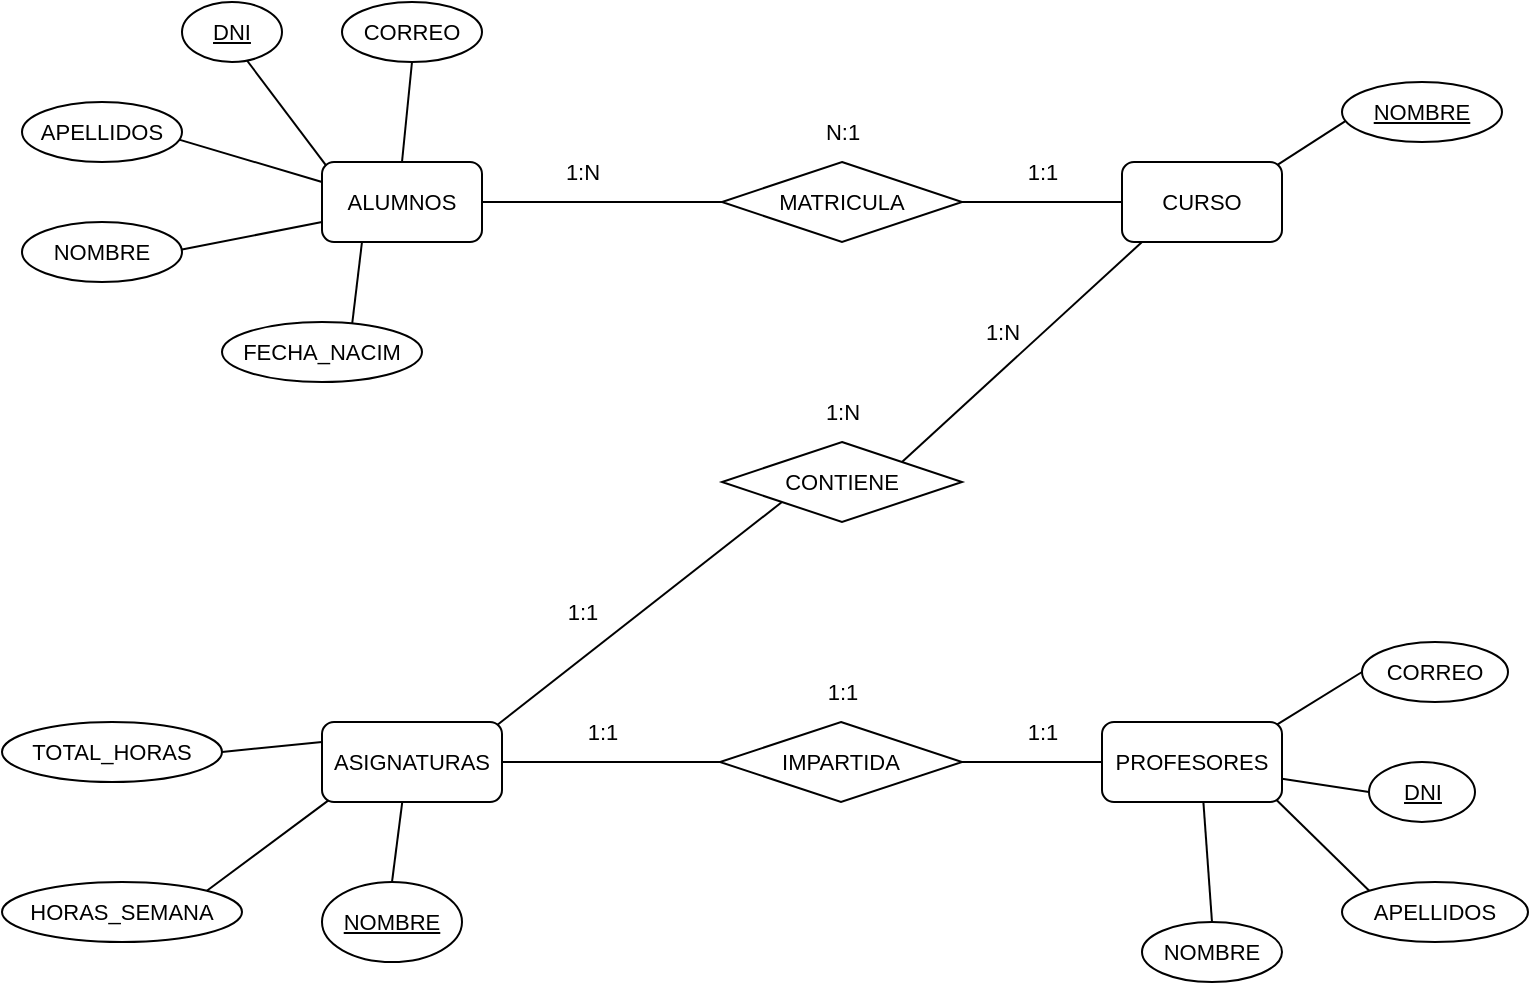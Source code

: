 <mxfile version="22.1.4" type="github" pages="5">
  <diagram id="X3DVEW5BYX4qvy4fk-GM" name="diagram-1">
    <mxGraphModel dx="796" dy="369" grid="1" gridSize="10" guides="1" tooltips="1" connect="1" arrows="1" fold="1" page="1" pageScale="1" pageWidth="827" pageHeight="1169" math="0" shadow="0">
      <root>
        <mxCell id="0" />
        <mxCell id="1" parent="0" />
        <mxCell id="o6-BJeKhK2OIw5TzAYKB-1" value="PROFESORES" style="rounded=1;whiteSpace=wrap;html=1;fontFamily=Helvetica;fontSize=11;fontColor=default;" vertex="1" parent="1">
          <mxGeometry x="550" y="520" width="90" height="40" as="geometry" />
        </mxCell>
        <mxCell id="o6-BJeKhK2OIw5TzAYKB-33" style="edgeStyle=none;shape=connector;rounded=0;orthogonalLoop=1;jettySize=auto;html=1;exitX=0.975;exitY=0.034;exitDx=0;exitDy=0;entryX=0;entryY=1;entryDx=0;entryDy=0;labelBackgroundColor=default;strokeColor=default;align=center;verticalAlign=middle;fontFamily=Helvetica;fontSize=11;fontColor=default;endArrow=none;endFill=0;exitPerimeter=0;" edge="1" parent="1" source="o6-BJeKhK2OIw5TzAYKB-2" target="o6-BJeKhK2OIw5TzAYKB-23">
          <mxGeometry relative="1" as="geometry" />
        </mxCell>
        <mxCell id="o6-BJeKhK2OIw5TzAYKB-34" style="edgeStyle=none;shape=connector;rounded=0;orthogonalLoop=1;jettySize=auto;html=1;exitX=0;exitY=0.25;exitDx=0;exitDy=0;entryX=1;entryY=0.5;entryDx=0;entryDy=0;labelBackgroundColor=default;strokeColor=default;align=center;verticalAlign=middle;fontFamily=Helvetica;fontSize=11;fontColor=default;endArrow=none;endFill=0;" edge="1" parent="1" source="o6-BJeKhK2OIw5TzAYKB-2" target="o6-BJeKhK2OIw5TzAYKB-11">
          <mxGeometry relative="1" as="geometry" />
        </mxCell>
        <mxCell id="o6-BJeKhK2OIw5TzAYKB-41" style="edgeStyle=none;shape=connector;rounded=0;orthogonalLoop=1;jettySize=auto;html=1;exitX=1;exitY=0.5;exitDx=0;exitDy=0;entryX=0;entryY=0.5;entryDx=0;entryDy=0;labelBackgroundColor=default;strokeColor=default;align=center;verticalAlign=middle;fontFamily=Helvetica;fontSize=11;fontColor=default;endArrow=none;endFill=0;" edge="1" parent="1" source="o6-BJeKhK2OIw5TzAYKB-2" target="o6-BJeKhK2OIw5TzAYKB-22">
          <mxGeometry relative="1" as="geometry" />
        </mxCell>
        <mxCell id="o6-BJeKhK2OIw5TzAYKB-2" value="ASIGNATURAS" style="rounded=1;whiteSpace=wrap;html=1;fontFamily=Helvetica;fontSize=11;fontColor=default;" vertex="1" parent="1">
          <mxGeometry x="160" y="520" width="90" height="40" as="geometry" />
        </mxCell>
        <mxCell id="o6-BJeKhK2OIw5TzAYKB-3" value="CURSO" style="rounded=1;whiteSpace=wrap;html=1;fontFamily=Helvetica;fontSize=11;fontColor=default;" vertex="1" parent="1">
          <mxGeometry x="560" y="240" width="80" height="40" as="geometry" />
        </mxCell>
        <mxCell id="o6-BJeKhK2OIw5TzAYKB-27" style="edgeStyle=none;shape=connector;rounded=0;orthogonalLoop=1;jettySize=auto;html=1;exitX=0.5;exitY=0;exitDx=0;exitDy=0;entryX=0.5;entryY=1;entryDx=0;entryDy=0;labelBackgroundColor=default;strokeColor=default;align=center;verticalAlign=middle;fontFamily=Helvetica;fontSize=11;fontColor=default;endArrow=none;endFill=0;" edge="1" parent="1" source="o6-BJeKhK2OIw5TzAYKB-4" target="o6-BJeKhK2OIw5TzAYKB-15">
          <mxGeometry relative="1" as="geometry" />
        </mxCell>
        <mxCell id="o6-BJeKhK2OIw5TzAYKB-4" value="ALUMNOS" style="rounded=1;whiteSpace=wrap;html=1;fontFamily=Helvetica;fontSize=11;fontColor=default;" vertex="1" parent="1">
          <mxGeometry x="160" y="240" width="80" height="40" as="geometry" />
        </mxCell>
        <mxCell id="o6-BJeKhK2OIw5TzAYKB-6" value="CORREO" style="ellipse;whiteSpace=wrap;html=1;fontFamily=Helvetica;fontSize=11;fontColor=default;" vertex="1" parent="1">
          <mxGeometry x="680" y="480" width="73" height="30" as="geometry" />
        </mxCell>
        <mxCell id="o6-BJeKhK2OIw5TzAYKB-7" value="NOMBRE" style="ellipse;whiteSpace=wrap;html=1;fontFamily=Helvetica;fontSize=11;fontColor=default;" vertex="1" parent="1">
          <mxGeometry x="570" y="620" width="70" height="30" as="geometry" />
        </mxCell>
        <mxCell id="o6-BJeKhK2OIw5TzAYKB-8" value="&lt;u&gt;DNI&lt;/u&gt;" style="ellipse;whiteSpace=wrap;html=1;fontFamily=Helvetica;fontSize=11;fontColor=default;" vertex="1" parent="1">
          <mxGeometry x="683.5" y="540" width="53" height="30" as="geometry" />
        </mxCell>
        <mxCell id="o6-BJeKhK2OIw5TzAYKB-9" value="APELLIDOS" style="ellipse;whiteSpace=wrap;html=1;fontFamily=Helvetica;fontSize=11;fontColor=default;" vertex="1" parent="1">
          <mxGeometry x="670" y="600" width="93" height="30" as="geometry" />
        </mxCell>
        <mxCell id="o6-BJeKhK2OIw5TzAYKB-10" value="&lt;u&gt;NOMBRE&lt;/u&gt;" style="ellipse;whiteSpace=wrap;html=1;fontFamily=Helvetica;fontSize=11;fontColor=default;" vertex="1" parent="1">
          <mxGeometry x="160" y="600" width="70" height="40" as="geometry" />
        </mxCell>
        <mxCell id="o6-BJeKhK2OIw5TzAYKB-11" value="TOTAL_HORAS" style="ellipse;whiteSpace=wrap;html=1;fontFamily=Helvetica;fontSize=11;fontColor=default;" vertex="1" parent="1">
          <mxGeometry y="520" width="110" height="30" as="geometry" />
        </mxCell>
        <mxCell id="o6-BJeKhK2OIw5TzAYKB-38" style="edgeStyle=none;shape=connector;rounded=0;orthogonalLoop=1;jettySize=auto;html=1;exitX=1;exitY=0;exitDx=0;exitDy=0;labelBackgroundColor=default;strokeColor=default;align=center;verticalAlign=middle;fontFamily=Helvetica;fontSize=11;fontColor=default;endArrow=none;endFill=0;entryX=0.036;entryY=0.98;entryDx=0;entryDy=0;entryPerimeter=0;" edge="1" parent="1" source="o6-BJeKhK2OIw5TzAYKB-12" target="o6-BJeKhK2OIw5TzAYKB-2">
          <mxGeometry relative="1" as="geometry">
            <mxPoint x="150" y="580" as="targetPoint" />
          </mxGeometry>
        </mxCell>
        <mxCell id="o6-BJeKhK2OIw5TzAYKB-12" value="HORAS_SEMANA" style="ellipse;whiteSpace=wrap;html=1;fontFamily=Helvetica;fontSize=11;fontColor=default;" vertex="1" parent="1">
          <mxGeometry y="600" width="120" height="30" as="geometry" />
        </mxCell>
        <mxCell id="o6-BJeKhK2OIw5TzAYKB-13" value="&lt;u&gt;NOMBRE&lt;/u&gt;" style="ellipse;whiteSpace=wrap;html=1;fontFamily=Helvetica;fontSize=11;fontColor=default;" vertex="1" parent="1">
          <mxGeometry x="670" y="200" width="80" height="30" as="geometry" />
        </mxCell>
        <mxCell id="o6-BJeKhK2OIw5TzAYKB-14" value="FECHA_NACIM" style="ellipse;whiteSpace=wrap;html=1;fontFamily=Helvetica;fontSize=11;fontColor=default;" vertex="1" parent="1">
          <mxGeometry x="110" y="320" width="100" height="30" as="geometry" />
        </mxCell>
        <mxCell id="o6-BJeKhK2OIw5TzAYKB-15" value="CORREO" style="ellipse;whiteSpace=wrap;html=1;fontFamily=Helvetica;fontSize=11;fontColor=default;" vertex="1" parent="1">
          <mxGeometry x="170" y="160" width="70" height="30" as="geometry" />
        </mxCell>
        <mxCell id="o6-BJeKhK2OIw5TzAYKB-16" value="&lt;u&gt;DNI&lt;/u&gt;" style="ellipse;whiteSpace=wrap;html=1;fontFamily=Helvetica;fontSize=11;fontColor=default;" vertex="1" parent="1">
          <mxGeometry x="90" y="160" width="50" height="30" as="geometry" />
        </mxCell>
        <mxCell id="o6-BJeKhK2OIw5TzAYKB-17" value="APELLIDOS" style="ellipse;whiteSpace=wrap;html=1;fontFamily=Helvetica;fontSize=11;fontColor=default;" vertex="1" parent="1">
          <mxGeometry x="10" y="210" width="80" height="30" as="geometry" />
        </mxCell>
        <mxCell id="o6-BJeKhK2OIw5TzAYKB-18" value="NOMBRE" style="ellipse;whiteSpace=wrap;html=1;fontFamily=Helvetica;fontSize=11;fontColor=default;" vertex="1" parent="1">
          <mxGeometry x="10" y="270" width="80" height="30" as="geometry" />
        </mxCell>
        <mxCell id="o6-BJeKhK2OIw5TzAYKB-25" style="edgeStyle=none;shape=connector;rounded=0;orthogonalLoop=1;jettySize=auto;html=1;exitX=1;exitY=0.5;exitDx=0;exitDy=0;entryX=0;entryY=0.5;entryDx=0;entryDy=0;labelBackgroundColor=default;strokeColor=default;align=center;verticalAlign=middle;fontFamily=Helvetica;fontSize=11;fontColor=default;endArrow=none;endFill=0;" edge="1" parent="1" source="o6-BJeKhK2OIw5TzAYKB-19" target="o6-BJeKhK2OIw5TzAYKB-3">
          <mxGeometry relative="1" as="geometry" />
        </mxCell>
        <mxCell id="o6-BJeKhK2OIw5TzAYKB-26" style="edgeStyle=none;shape=connector;rounded=0;orthogonalLoop=1;jettySize=auto;html=1;exitX=0;exitY=0.5;exitDx=0;exitDy=0;labelBackgroundColor=default;strokeColor=default;align=center;verticalAlign=middle;fontFamily=Helvetica;fontSize=11;fontColor=default;endArrow=none;endFill=0;" edge="1" parent="1" source="o6-BJeKhK2OIw5TzAYKB-19" target="o6-BJeKhK2OIw5TzAYKB-4">
          <mxGeometry relative="1" as="geometry" />
        </mxCell>
        <mxCell id="o6-BJeKhK2OIw5TzAYKB-19" value="MATRICULA" style="rhombus;whiteSpace=wrap;html=1;fontFamily=Helvetica;fontSize=11;fontColor=default;" vertex="1" parent="1">
          <mxGeometry x="360" y="240" width="120" height="40" as="geometry" />
        </mxCell>
        <mxCell id="o6-BJeKhK2OIw5TzAYKB-42" style="edgeStyle=none;shape=connector;rounded=0;orthogonalLoop=1;jettySize=auto;html=1;exitX=1;exitY=0.5;exitDx=0;exitDy=0;entryX=0;entryY=0.5;entryDx=0;entryDy=0;labelBackgroundColor=default;strokeColor=default;align=center;verticalAlign=middle;fontFamily=Helvetica;fontSize=11;fontColor=default;endArrow=none;endFill=0;" edge="1" parent="1" source="o6-BJeKhK2OIw5TzAYKB-22" target="o6-BJeKhK2OIw5TzAYKB-1">
          <mxGeometry relative="1" as="geometry" />
        </mxCell>
        <mxCell id="o6-BJeKhK2OIw5TzAYKB-22" value="IMPARTIDA" style="rhombus;whiteSpace=wrap;html=1;fontFamily=Helvetica;fontSize=11;fontColor=default;" vertex="1" parent="1">
          <mxGeometry x="359" y="520" width="121" height="40" as="geometry" />
        </mxCell>
        <mxCell id="o6-BJeKhK2OIw5TzAYKB-23" value="CONTIENE" style="rhombus;whiteSpace=wrap;html=1;fontFamily=Helvetica;fontSize=11;fontColor=default;" vertex="1" parent="1">
          <mxGeometry x="360" y="380" width="120" height="40" as="geometry" />
        </mxCell>
        <mxCell id="o6-BJeKhK2OIw5TzAYKB-24" style="shape=connector;rounded=0;orthogonalLoop=1;jettySize=auto;html=1;entryX=0.021;entryY=0.652;entryDx=0;entryDy=0;entryPerimeter=0;labelBackgroundColor=default;strokeColor=default;align=center;verticalAlign=middle;fontFamily=Helvetica;fontSize=11;fontColor=default;endArrow=none;endFill=0;exitX=0.974;exitY=0.033;exitDx=0;exitDy=0;exitPerimeter=0;" edge="1" parent="1" source="o6-BJeKhK2OIw5TzAYKB-3" target="o6-BJeKhK2OIw5TzAYKB-13">
          <mxGeometry relative="1" as="geometry">
            <mxPoint x="640" y="240" as="sourcePoint" />
          </mxGeometry>
        </mxCell>
        <mxCell id="o6-BJeKhK2OIw5TzAYKB-28" style="edgeStyle=none;shape=connector;rounded=0;orthogonalLoop=1;jettySize=auto;html=1;exitX=0.024;exitY=0.039;exitDx=0;exitDy=0;entryX=0.65;entryY=0.975;entryDx=0;entryDy=0;entryPerimeter=0;labelBackgroundColor=default;strokeColor=default;align=center;verticalAlign=middle;fontFamily=Helvetica;fontSize=11;fontColor=default;endArrow=none;endFill=0;exitPerimeter=0;" edge="1" parent="1" source="o6-BJeKhK2OIw5TzAYKB-4" target="o6-BJeKhK2OIw5TzAYKB-16">
          <mxGeometry relative="1" as="geometry" />
        </mxCell>
        <mxCell id="o6-BJeKhK2OIw5TzAYKB-29" style="edgeStyle=none;shape=connector;rounded=0;orthogonalLoop=1;jettySize=auto;html=1;exitX=0;exitY=0.25;exitDx=0;exitDy=0;entryX=0.982;entryY=0.627;entryDx=0;entryDy=0;entryPerimeter=0;labelBackgroundColor=default;strokeColor=default;align=center;verticalAlign=middle;fontFamily=Helvetica;fontSize=11;fontColor=default;endArrow=none;endFill=0;" edge="1" parent="1" source="o6-BJeKhK2OIw5TzAYKB-4" target="o6-BJeKhK2OIw5TzAYKB-17">
          <mxGeometry relative="1" as="geometry" />
        </mxCell>
        <mxCell id="o6-BJeKhK2OIw5TzAYKB-30" style="edgeStyle=none;shape=connector;rounded=0;orthogonalLoop=1;jettySize=auto;html=1;exitX=0;exitY=0.75;exitDx=0;exitDy=0;entryX=1;entryY=0.459;entryDx=0;entryDy=0;entryPerimeter=0;labelBackgroundColor=default;strokeColor=default;align=center;verticalAlign=middle;fontFamily=Helvetica;fontSize=11;fontColor=default;endArrow=none;endFill=0;" edge="1" parent="1" source="o6-BJeKhK2OIw5TzAYKB-4" target="o6-BJeKhK2OIw5TzAYKB-18">
          <mxGeometry relative="1" as="geometry" />
        </mxCell>
        <mxCell id="o6-BJeKhK2OIw5TzAYKB-31" style="edgeStyle=none;shape=connector;rounded=0;orthogonalLoop=1;jettySize=auto;html=1;exitX=0.25;exitY=1;exitDx=0;exitDy=0;entryX=0.651;entryY=0.027;entryDx=0;entryDy=0;entryPerimeter=0;labelBackgroundColor=default;strokeColor=default;align=center;verticalAlign=middle;fontFamily=Helvetica;fontSize=11;fontColor=default;endArrow=none;endFill=0;" edge="1" parent="1" source="o6-BJeKhK2OIw5TzAYKB-4" target="o6-BJeKhK2OIw5TzAYKB-14">
          <mxGeometry relative="1" as="geometry" />
        </mxCell>
        <mxCell id="o6-BJeKhK2OIw5TzAYKB-32" style="edgeStyle=none;shape=connector;rounded=0;orthogonalLoop=1;jettySize=auto;html=1;exitX=1;exitY=0;exitDx=0;exitDy=0;labelBackgroundColor=default;strokeColor=default;align=center;verticalAlign=middle;fontFamily=Helvetica;fontSize=11;fontColor=default;endArrow=none;endFill=0;" edge="1" parent="1" source="o6-BJeKhK2OIw5TzAYKB-23">
          <mxGeometry relative="1" as="geometry">
            <mxPoint x="570" y="280" as="targetPoint" />
          </mxGeometry>
        </mxCell>
        <mxCell id="o6-BJeKhK2OIw5TzAYKB-40" style="edgeStyle=none;shape=connector;rounded=0;orthogonalLoop=1;jettySize=auto;html=1;exitX=0.5;exitY=0;exitDx=0;exitDy=0;entryX=0.446;entryY=0.999;entryDx=0;entryDy=0;entryPerimeter=0;labelBackgroundColor=default;strokeColor=default;align=center;verticalAlign=middle;fontFamily=Helvetica;fontSize=11;fontColor=default;endArrow=none;endFill=0;" edge="1" parent="1" source="o6-BJeKhK2OIw5TzAYKB-10" target="o6-BJeKhK2OIw5TzAYKB-2">
          <mxGeometry relative="1" as="geometry" />
        </mxCell>
        <mxCell id="o6-BJeKhK2OIw5TzAYKB-43" style="edgeStyle=none;shape=connector;rounded=0;orthogonalLoop=1;jettySize=auto;html=1;exitX=0.5;exitY=0;exitDx=0;exitDy=0;entryX=0.563;entryY=0.992;entryDx=0;entryDy=0;entryPerimeter=0;labelBackgroundColor=default;strokeColor=default;align=center;verticalAlign=middle;fontFamily=Helvetica;fontSize=11;fontColor=default;endArrow=none;endFill=0;" edge="1" parent="1" source="o6-BJeKhK2OIw5TzAYKB-7" target="o6-BJeKhK2OIw5TzAYKB-1">
          <mxGeometry relative="1" as="geometry" />
        </mxCell>
        <mxCell id="o6-BJeKhK2OIw5TzAYKB-44" style="edgeStyle=none;shape=connector;rounded=0;orthogonalLoop=1;jettySize=auto;html=1;exitX=0;exitY=0;exitDx=0;exitDy=0;entryX=0.971;entryY=0.979;entryDx=0;entryDy=0;entryPerimeter=0;labelBackgroundColor=default;strokeColor=default;align=center;verticalAlign=middle;fontFamily=Helvetica;fontSize=11;fontColor=default;endArrow=none;endFill=0;" edge="1" parent="1" source="o6-BJeKhK2OIw5TzAYKB-9" target="o6-BJeKhK2OIw5TzAYKB-1">
          <mxGeometry relative="1" as="geometry" />
        </mxCell>
        <mxCell id="o6-BJeKhK2OIw5TzAYKB-45" style="edgeStyle=none;shape=connector;rounded=0;orthogonalLoop=1;jettySize=auto;html=1;exitX=0;exitY=0.5;exitDx=0;exitDy=0;entryX=1;entryY=0.709;entryDx=0;entryDy=0;entryPerimeter=0;labelBackgroundColor=default;strokeColor=default;align=center;verticalAlign=middle;fontFamily=Helvetica;fontSize=11;fontColor=default;endArrow=none;endFill=0;" edge="1" parent="1" source="o6-BJeKhK2OIw5TzAYKB-8" target="o6-BJeKhK2OIw5TzAYKB-1">
          <mxGeometry relative="1" as="geometry" />
        </mxCell>
        <mxCell id="o6-BJeKhK2OIw5TzAYKB-46" style="edgeStyle=none;shape=connector;rounded=0;orthogonalLoop=1;jettySize=auto;html=1;exitX=0;exitY=0.5;exitDx=0;exitDy=0;entryX=0.974;entryY=0.029;entryDx=0;entryDy=0;entryPerimeter=0;labelBackgroundColor=default;strokeColor=default;align=center;verticalAlign=middle;fontFamily=Helvetica;fontSize=11;fontColor=default;endArrow=none;endFill=0;" edge="1" parent="1" source="o6-BJeKhK2OIw5TzAYKB-6" target="o6-BJeKhK2OIw5TzAYKB-1">
          <mxGeometry relative="1" as="geometry" />
        </mxCell>
        <mxCell id="o6-BJeKhK2OIw5TzAYKB-47" value="N:1" style="text;html=1;align=center;verticalAlign=middle;resizable=0;points=[];autosize=1;strokeColor=none;fillColor=none;fontSize=11;fontFamily=Helvetica;fontColor=default;" vertex="1" parent="1">
          <mxGeometry x="400" y="210" width="40" height="30" as="geometry" />
        </mxCell>
        <mxCell id="o6-BJeKhK2OIw5TzAYKB-48" value="1:N" style="text;html=1;align=center;verticalAlign=middle;resizable=0;points=[];autosize=1;strokeColor=none;fillColor=none;fontSize=11;fontFamily=Helvetica;fontColor=default;" vertex="1" parent="1">
          <mxGeometry x="270" y="230" width="40" height="30" as="geometry" />
        </mxCell>
        <mxCell id="o6-BJeKhK2OIw5TzAYKB-49" value="1:1" style="text;html=1;align=center;verticalAlign=middle;resizable=0;points=[];autosize=1;strokeColor=none;fillColor=none;fontSize=11;fontFamily=Helvetica;fontColor=default;" vertex="1" parent="1">
          <mxGeometry x="500" y="230" width="40" height="30" as="geometry" />
        </mxCell>
        <mxCell id="o6-BJeKhK2OIw5TzAYKB-50" value="1:N" style="text;html=1;align=center;verticalAlign=middle;resizable=0;points=[];autosize=1;strokeColor=none;fillColor=none;fontSize=11;fontFamily=Helvetica;fontColor=default;" vertex="1" parent="1">
          <mxGeometry x="400" y="350" width="40" height="30" as="geometry" />
        </mxCell>
        <mxCell id="o6-BJeKhK2OIw5TzAYKB-51" value="1:1" style="text;html=1;align=center;verticalAlign=middle;resizable=0;points=[];autosize=1;strokeColor=none;fillColor=none;fontSize=11;fontFamily=Helvetica;fontColor=default;" vertex="1" parent="1">
          <mxGeometry x="270" y="450" width="40" height="30" as="geometry" />
        </mxCell>
        <mxCell id="o6-BJeKhK2OIw5TzAYKB-52" value="1:N" style="text;html=1;align=center;verticalAlign=middle;resizable=0;points=[];autosize=1;strokeColor=none;fillColor=none;fontSize=11;fontFamily=Helvetica;fontColor=default;" vertex="1" parent="1">
          <mxGeometry x="480" y="310" width="40" height="30" as="geometry" />
        </mxCell>
        <mxCell id="o6-BJeKhK2OIw5TzAYKB-53" value="1:1" style="text;html=1;align=center;verticalAlign=middle;resizable=0;points=[];autosize=1;strokeColor=none;fillColor=none;fontSize=11;fontFamily=Helvetica;fontColor=default;" vertex="1" parent="1">
          <mxGeometry x="280" y="510" width="40" height="30" as="geometry" />
        </mxCell>
        <mxCell id="o6-BJeKhK2OIw5TzAYKB-54" value="1:1" style="text;html=1;align=center;verticalAlign=middle;resizable=0;points=[];autosize=1;strokeColor=none;fillColor=none;fontSize=11;fontFamily=Helvetica;fontColor=default;" vertex="1" parent="1">
          <mxGeometry x="399.5" y="490" width="40" height="30" as="geometry" />
        </mxCell>
        <mxCell id="o6-BJeKhK2OIw5TzAYKB-55" value="1:1" style="text;html=1;align=center;verticalAlign=middle;resizable=0;points=[];autosize=1;strokeColor=none;fillColor=none;fontSize=11;fontFamily=Helvetica;fontColor=default;" vertex="1" parent="1">
          <mxGeometry x="500" y="510" width="40" height="30" as="geometry" />
        </mxCell>
      </root>
    </mxGraphModel>
  </diagram>
  <diagram id="5eXyxq9cC3N7np4djnAs" name="diagram-2">
    <mxGraphModel dx="1194" dy="554" grid="1" gridSize="10" guides="1" tooltips="1" connect="1" arrows="1" fold="1" page="1" pageScale="1" pageWidth="827" pageHeight="1169" math="0" shadow="0">
      <root>
        <mxCell id="0" />
        <mxCell id="1" parent="0" />
      </root>
    </mxGraphModel>
  </diagram>
  <diagram id="R2lEEEUBdFMjLlhIrx00" name="diagram-3">
    <mxGraphModel dx="1493" dy="693" grid="1" gridSize="10" guides="1" tooltips="1" connect="1" arrows="1" fold="1" page="1" pageScale="1" pageWidth="850" pageHeight="1100" math="0" shadow="0" extFonts="Permanent Marker^https://fonts.googleapis.com/css?family=Permanent+Marker">
      <root>
        <mxCell id="0" />
        <mxCell id="1" parent="0" />
        <mxCell id="Gm_OY_w4rKRaWm-D6aFN-16" style="edgeStyle=none;shape=connector;rounded=0;orthogonalLoop=1;jettySize=auto;html=1;exitX=1;exitY=0.5;exitDx=0;exitDy=0;entryX=0;entryY=0.5;entryDx=0;entryDy=0;labelBackgroundColor=default;strokeColor=default;align=center;verticalAlign=middle;fontFamily=Helvetica;fontSize=11;fontColor=default;startArrow=none;startFill=0;endArrow=none;endFill=0;" parent="1" source="Gm_OY_w4rKRaWm-D6aFN-1" target="Gm_OY_w4rKRaWm-D6aFN-2" edge="1">
          <mxGeometry relative="1" as="geometry" />
        </mxCell>
        <mxCell id="Gm_OY_w4rKRaWm-D6aFN-19" style="edgeStyle=none;shape=connector;rounded=0;orthogonalLoop=1;jettySize=auto;html=1;exitX=0.75;exitY=0;exitDx=0;exitDy=0;entryX=0;entryY=1;entryDx=0;entryDy=0;labelBackgroundColor=default;strokeColor=default;align=center;verticalAlign=middle;fontFamily=Helvetica;fontSize=11;fontColor=default;startArrow=none;startFill=0;endArrow=none;endFill=0;" parent="1" source="Gm_OY_w4rKRaWm-D6aFN-1" target="Gm_OY_w4rKRaWm-D6aFN-10" edge="1">
          <mxGeometry relative="1" as="geometry" />
        </mxCell>
        <mxCell id="Gm_OY_w4rKRaWm-D6aFN-21" style="edgeStyle=none;shape=connector;rounded=0;orthogonalLoop=1;jettySize=auto;html=1;exitX=0.25;exitY=1;exitDx=0;exitDy=0;entryX=0.5;entryY=0;entryDx=0;entryDy=0;labelBackgroundColor=default;strokeColor=default;align=center;verticalAlign=middle;fontFamily=Helvetica;fontSize=11;fontColor=default;startArrow=none;startFill=0;endArrow=none;endFill=0;" parent="1" source="Gm_OY_w4rKRaWm-D6aFN-1" target="Gm_OY_w4rKRaWm-D6aFN-8" edge="1">
          <mxGeometry relative="1" as="geometry" />
        </mxCell>
        <mxCell id="Gm_OY_w4rKRaWm-D6aFN-42" style="edgeStyle=none;shape=connector;rounded=0;orthogonalLoop=1;jettySize=auto;html=1;exitX=0.75;exitY=1;exitDx=0;exitDy=0;labelBackgroundColor=default;strokeColor=default;align=center;verticalAlign=middle;fontFamily=Helvetica;fontSize=11;fontColor=default;startArrow=none;startFill=0;endArrow=none;endFill=0;entryX=0.002;entryY=0.541;entryDx=0;entryDy=0;entryPerimeter=0;" parent="1" source="Gm_OY_w4rKRaWm-D6aFN-1" target="Gm_OY_w4rKRaWm-D6aFN-25" edge="1">
          <mxGeometry relative="1" as="geometry">
            <mxPoint x="240" y="230" as="targetPoint" />
          </mxGeometry>
        </mxCell>
        <mxCell id="Gm_OY_w4rKRaWm-D6aFN-1" value="EMPLEADOS" style="rounded=1;whiteSpace=wrap;html=1;" parent="1" vertex="1">
          <mxGeometry x="165" y="140" width="90" height="20" as="geometry" />
        </mxCell>
        <mxCell id="Gm_OY_w4rKRaWm-D6aFN-15" style="edgeStyle=none;shape=connector;rounded=0;orthogonalLoop=1;jettySize=auto;html=1;exitX=1;exitY=0.5;exitDx=0;exitDy=0;entryX=0;entryY=0.5;entryDx=0;entryDy=0;labelBackgroundColor=default;strokeColor=default;align=center;verticalAlign=middle;fontFamily=Helvetica;fontSize=11;fontColor=default;startArrow=none;startFill=0;endArrow=none;endFill=0;" parent="1" source="Gm_OY_w4rKRaWm-D6aFN-2" target="Gm_OY_w4rKRaWm-D6aFN-3" edge="1">
          <mxGeometry relative="1" as="geometry" />
        </mxCell>
        <mxCell id="Gm_OY_w4rKRaWm-D6aFN-2" value="TRABAJAN" style="rhombus;whiteSpace=wrap;html=1;" parent="1" vertex="1">
          <mxGeometry x="360" y="120" width="100" height="50" as="geometry" />
        </mxCell>
        <mxCell id="Gm_OY_w4rKRaWm-D6aFN-12" style="rounded=0;orthogonalLoop=1;jettySize=auto;html=1;exitX=0.75;exitY=1;exitDx=0;exitDy=0;entryX=0;entryY=0.5;entryDx=0;entryDy=0;startArrow=none;startFill=0;endArrow=none;endFill=0;" parent="1" source="Gm_OY_w4rKRaWm-D6aFN-3" target="Gm_OY_w4rKRaWm-D6aFN-9" edge="1">
          <mxGeometry relative="1" as="geometry" />
        </mxCell>
        <mxCell id="Gm_OY_w4rKRaWm-D6aFN-3" value="DEPARTAMENTOS" style="rounded=1;whiteSpace=wrap;html=1;" parent="1" vertex="1">
          <mxGeometry x="560" y="135" width="120" height="30" as="geometry" />
        </mxCell>
        <mxCell id="Gm_OY_w4rKRaWm-D6aFN-57" style="edgeStyle=none;shape=connector;rounded=0;orthogonalLoop=1;jettySize=auto;html=1;exitX=0;exitY=1;exitDx=0;exitDy=0;entryX=0.75;entryY=0;entryDx=0;entryDy=0;labelBackgroundColor=default;strokeColor=default;align=center;verticalAlign=middle;fontFamily=Helvetica;fontSize=11;fontColor=default;startArrow=none;startFill=0;endArrow=none;endFill=0;" parent="1" source="Gm_OY_w4rKRaWm-D6aFN-7" target="Gm_OY_w4rKRaWm-D6aFN-3" edge="1">
          <mxGeometry relative="1" as="geometry" />
        </mxCell>
        <mxCell id="Gm_OY_w4rKRaWm-D6aFN-7" value="&lt;u&gt;ID&lt;/u&gt;" style="ellipse;whiteSpace=wrap;html=1;" parent="1" vertex="1">
          <mxGeometry x="670" y="60" width="70" height="30" as="geometry" />
        </mxCell>
        <mxCell id="Gm_OY_w4rKRaWm-D6aFN-8" value="CORREO" style="ellipse;whiteSpace=wrap;html=1;" parent="1" vertex="1">
          <mxGeometry x="30" y="160" width="70" height="40" as="geometry" />
        </mxCell>
        <mxCell id="Gm_OY_w4rKRaWm-D6aFN-9" value="NOMBRE" style="ellipse;whiteSpace=wrap;html=1;" parent="1" vertex="1">
          <mxGeometry x="730" y="120" width="70" height="40" as="geometry" />
        </mxCell>
        <mxCell id="Gm_OY_w4rKRaWm-D6aFN-10" value="&lt;u&gt;ID&lt;/u&gt;" style="ellipse;whiteSpace=wrap;html=1;" parent="1" vertex="1">
          <mxGeometry x="165" y="40" width="60" height="40" as="geometry" />
        </mxCell>
        <mxCell id="Gm_OY_w4rKRaWm-D6aFN-11" value="NOMBRE" style="ellipse;whiteSpace=wrap;html=1;" parent="1" vertex="1">
          <mxGeometry x="40" y="80" width="80" height="40" as="geometry" />
        </mxCell>
        <mxCell id="Gm_OY_w4rKRaWm-D6aFN-18" style="edgeStyle=none;shape=connector;rounded=0;orthogonalLoop=1;jettySize=auto;html=1;exitX=1;exitY=0;exitDx=0;exitDy=0;labelBackgroundColor=default;strokeColor=default;align=center;verticalAlign=middle;fontFamily=Helvetica;fontSize=11;fontColor=default;startArrow=none;startFill=0;endArrow=none;endFill=0;" parent="1" source="Gm_OY_w4rKRaWm-D6aFN-1" target="Gm_OY_w4rKRaWm-D6aFN-1" edge="1">
          <mxGeometry relative="1" as="geometry" />
        </mxCell>
        <mxCell id="Gm_OY_w4rKRaWm-D6aFN-20" style="edgeStyle=none;shape=connector;rounded=0;orthogonalLoop=1;jettySize=auto;html=1;exitX=0.25;exitY=0;exitDx=0;exitDy=0;entryX=0.6;entryY=0.991;entryDx=0;entryDy=0;entryPerimeter=0;labelBackgroundColor=default;strokeColor=default;align=center;verticalAlign=middle;fontFamily=Helvetica;fontSize=11;fontColor=default;startArrow=none;startFill=0;endArrow=none;endFill=0;" parent="1" source="Gm_OY_w4rKRaWm-D6aFN-1" target="Gm_OY_w4rKRaWm-D6aFN-11" edge="1">
          <mxGeometry relative="1" as="geometry" />
        </mxCell>
        <mxCell id="Gm_OY_w4rKRaWm-D6aFN-22" value="1:1" style="text;html=1;align=center;verticalAlign=middle;resizable=0;points=[];autosize=1;strokeColor=none;fillColor=none;fontSize=11;fontFamily=Helvetica;fontColor=default;" parent="1" vertex="1">
          <mxGeometry x="480" y="120" width="40" height="30" as="geometry" />
        </mxCell>
        <mxCell id="Gm_OY_w4rKRaWm-D6aFN-23" value="1:N" style="text;html=1;align=center;verticalAlign=middle;resizable=0;points=[];autosize=1;strokeColor=none;fillColor=none;fontSize=11;fontFamily=Helvetica;fontColor=default;" parent="1" vertex="1">
          <mxGeometry x="290" y="120" width="40" height="30" as="geometry" />
        </mxCell>
        <mxCell id="Gm_OY_w4rKRaWm-D6aFN-24" value="N:1" style="text;html=1;align=center;verticalAlign=middle;resizable=0;points=[];autosize=1;strokeColor=none;fillColor=none;fontSize=11;fontFamily=Helvetica;fontColor=default;" parent="1" vertex="1">
          <mxGeometry x="390" y="85" width="40" height="30" as="geometry" />
        </mxCell>
        <mxCell id="Gm_OY_w4rKRaWm-D6aFN-41" style="edgeStyle=none;shape=connector;rounded=0;orthogonalLoop=1;jettySize=auto;html=1;exitX=0.5;exitY=0;exitDx=0;exitDy=0;entryX=0.013;entryY=0.041;entryDx=0;entryDy=0;labelBackgroundColor=default;strokeColor=default;align=center;verticalAlign=middle;fontFamily=Helvetica;fontSize=11;fontColor=default;startArrow=none;startFill=0;endArrow=none;endFill=0;entryPerimeter=0;" parent="1" source="Gm_OY_w4rKRaWm-D6aFN-25" target="Gm_OY_w4rKRaWm-D6aFN-28" edge="1">
          <mxGeometry relative="1" as="geometry" />
        </mxCell>
        <mxCell id="Gm_OY_w4rKRaWm-D6aFN-25" value="" style="triangle;whiteSpace=wrap;html=1;fontFamily=Helvetica;fontSize=11;fontColor=default;direction=south;" parent="1" vertex="1">
          <mxGeometry x="210" y="260" width="50" height="30" as="geometry" />
        </mxCell>
        <mxCell id="Gm_OY_w4rKRaWm-D6aFN-32" style="edgeStyle=none;shape=connector;rounded=0;orthogonalLoop=1;jettySize=auto;html=1;exitX=0.25;exitY=0;exitDx=0;exitDy=0;entryX=0.5;entryY=1;entryDx=0;entryDy=0;labelBackgroundColor=default;strokeColor=default;align=center;verticalAlign=middle;fontFamily=Helvetica;fontSize=11;fontColor=default;startArrow=none;startFill=0;endArrow=none;endFill=0;" parent="1" source="Gm_OY_w4rKRaWm-D6aFN-26" target="Gm_OY_w4rKRaWm-D6aFN-31" edge="1">
          <mxGeometry relative="1" as="geometry" />
        </mxCell>
        <mxCell id="Gm_OY_w4rKRaWm-D6aFN-34" style="edgeStyle=none;shape=connector;rounded=0;orthogonalLoop=1;jettySize=auto;html=1;exitX=0.25;exitY=1;exitDx=0;exitDy=0;entryX=0.5;entryY=0;entryDx=0;entryDy=0;labelBackgroundColor=default;strokeColor=default;align=center;verticalAlign=middle;fontFamily=Helvetica;fontSize=11;fontColor=default;startArrow=none;startFill=0;endArrow=none;endFill=0;" parent="1" source="Gm_OY_w4rKRaWm-D6aFN-26" target="Gm_OY_w4rKRaWm-D6aFN-30" edge="1">
          <mxGeometry relative="1" as="geometry" />
        </mxCell>
        <mxCell id="Gm_OY_w4rKRaWm-D6aFN-51" style="edgeStyle=none;shape=connector;rounded=0;orthogonalLoop=1;jettySize=auto;html=1;exitX=0.75;exitY=1;exitDx=0;exitDy=0;entryX=0.5;entryY=0;entryDx=0;entryDy=0;labelBackgroundColor=default;strokeColor=default;align=center;verticalAlign=middle;fontFamily=Helvetica;fontSize=11;fontColor=default;startArrow=none;startFill=0;endArrow=none;endFill=0;" parent="1" source="Gm_OY_w4rKRaWm-D6aFN-26" target="Gm_OY_w4rKRaWm-D6aFN-43" edge="1">
          <mxGeometry relative="1" as="geometry" />
        </mxCell>
        <mxCell id="Gm_OY_w4rKRaWm-D6aFN-26" value="CONDUCTORES" style="rounded=1;whiteSpace=wrap;html=1;fontFamily=Helvetica;fontSize=11;fontColor=default;" parent="1" vertex="1">
          <mxGeometry x="30" y="390" width="100" height="30" as="geometry" />
        </mxCell>
        <mxCell id="Gm_OY_w4rKRaWm-D6aFN-27" value="ADMINISTRATIVOS" style="rounded=1;whiteSpace=wrap;html=1;fontFamily=Helvetica;fontSize=11;fontColor=default;" parent="1" vertex="1">
          <mxGeometry x="210" y="390" width="110" height="30" as="geometry" />
        </mxCell>
        <mxCell id="Gm_OY_w4rKRaWm-D6aFN-66" style="edgeStyle=none;shape=connector;rounded=0;orthogonalLoop=1;jettySize=auto;html=1;exitX=1;exitY=0.5;exitDx=0;exitDy=0;entryX=0;entryY=0.5;entryDx=0;entryDy=0;labelBackgroundColor=default;strokeColor=default;align=center;verticalAlign=middle;fontFamily=Helvetica;fontSize=11;fontColor=default;startArrow=none;startFill=0;endArrow=none;endFill=0;" parent="1" source="Gm_OY_w4rKRaWm-D6aFN-28" target="Gm_OY_w4rKRaWm-D6aFN-60" edge="1">
          <mxGeometry relative="1" as="geometry" />
        </mxCell>
        <mxCell id="Gm_OY_w4rKRaWm-D6aFN-72" style="edgeStyle=none;shape=connector;rounded=0;orthogonalLoop=1;jettySize=auto;html=1;exitX=0.75;exitY=1;exitDx=0;exitDy=0;entryX=0.5;entryY=0;entryDx=0;entryDy=0;labelBackgroundColor=default;strokeColor=default;align=center;verticalAlign=middle;fontFamily=Helvetica;fontSize=11;fontColor=default;startArrow=none;startFill=0;endArrow=none;endFill=0;" parent="1" source="Gm_OY_w4rKRaWm-D6aFN-28" target="Gm_OY_w4rKRaWm-D6aFN-64" edge="1">
          <mxGeometry relative="1" as="geometry" />
        </mxCell>
        <mxCell id="Gm_OY_w4rKRaWm-D6aFN-28" value="TECNICOS" style="rounded=1;whiteSpace=wrap;html=1;fontFamily=Helvetica;fontSize=11;fontColor=default;" parent="1" vertex="1">
          <mxGeometry x="380" y="390" width="100" height="30" as="geometry" />
        </mxCell>
        <mxCell id="Gm_OY_w4rKRaWm-D6aFN-30" value="NUM_ACC" style="ellipse;whiteSpace=wrap;html=1;" parent="1" vertex="1">
          <mxGeometry y="450" width="70" height="40" as="geometry" />
        </mxCell>
        <mxCell id="Gm_OY_w4rKRaWm-D6aFN-31" value="&lt;u&gt;COD_PERM&lt;/u&gt;" style="ellipse;whiteSpace=wrap;html=1;" parent="1" vertex="1">
          <mxGeometry y="320" width="90" height="40" as="geometry" />
        </mxCell>
        <mxCell id="Gm_OY_w4rKRaWm-D6aFN-35" style="edgeStyle=none;shape=connector;rounded=0;orthogonalLoop=1;jettySize=auto;html=1;exitX=1;exitY=0.5;exitDx=0;exitDy=0;entryX=0.322;entryY=0;entryDx=0;entryDy=0;entryPerimeter=0;labelBackgroundColor=default;strokeColor=default;align=center;verticalAlign=middle;fontFamily=Helvetica;fontSize=11;fontColor=default;startArrow=none;startFill=0;endArrow=none;endFill=0;" parent="1" source="Gm_OY_w4rKRaWm-D6aFN-25" target="Gm_OY_w4rKRaWm-D6aFN-27" edge="1">
          <mxGeometry relative="1" as="geometry" />
        </mxCell>
        <mxCell id="Gm_OY_w4rKRaWm-D6aFN-37" style="edgeStyle=none;shape=connector;rounded=0;orthogonalLoop=1;jettySize=auto;html=1;exitX=0.5;exitY=1;exitDx=0;exitDy=0;entryX=0.975;entryY=0.033;entryDx=0;entryDy=0;entryPerimeter=0;labelBackgroundColor=default;strokeColor=default;align=center;verticalAlign=middle;fontFamily=Helvetica;fontSize=11;fontColor=default;startArrow=none;startFill=0;endArrow=none;endFill=0;" parent="1" source="Gm_OY_w4rKRaWm-D6aFN-25" target="Gm_OY_w4rKRaWm-D6aFN-26" edge="1">
          <mxGeometry relative="1" as="geometry" />
        </mxCell>
        <mxCell id="Gm_OY_w4rKRaWm-D6aFN-50" style="edgeStyle=none;shape=connector;rounded=0;orthogonalLoop=1;jettySize=auto;html=1;exitX=0.5;exitY=1;exitDx=0;exitDy=0;entryX=0.5;entryY=0;entryDx=0;entryDy=0;labelBackgroundColor=default;strokeColor=default;align=center;verticalAlign=middle;fontFamily=Helvetica;fontSize=11;fontColor=default;startArrow=none;startFill=0;endArrow=none;endFill=0;" parent="1" source="Gm_OY_w4rKRaWm-D6aFN-43" target="Gm_OY_w4rKRaWm-D6aFN-44" edge="1">
          <mxGeometry relative="1" as="geometry" />
        </mxCell>
        <mxCell id="Gm_OY_w4rKRaWm-D6aFN-58" style="edgeStyle=none;shape=connector;rounded=0;orthogonalLoop=1;jettySize=auto;html=1;exitX=1;exitY=0.5;exitDx=0;exitDy=0;entryX=0;entryY=0;entryDx=0;entryDy=0;labelBackgroundColor=default;strokeColor=default;align=center;verticalAlign=middle;fontFamily=Helvetica;fontSize=11;fontColor=default;startArrow=none;startFill=0;endArrow=none;endFill=0;" parent="1" source="Gm_OY_w4rKRaWm-D6aFN-43" target="Gm_OY_w4rKRaWm-D6aFN-55" edge="1">
          <mxGeometry relative="1" as="geometry" />
        </mxCell>
        <mxCell id="Gm_OY_w4rKRaWm-D6aFN-43" value="CONDUCEN" style="rhombus;whiteSpace=wrap;html=1;" parent="1" vertex="1">
          <mxGeometry x="50" y="530" width="110" height="60" as="geometry" />
        </mxCell>
        <mxCell id="Gm_OY_w4rKRaWm-D6aFN-44" value="VEHICULOS" style="rounded=1;whiteSpace=wrap;html=1;fontFamily=Helvetica;fontSize=11;fontColor=default;" parent="1" vertex="1">
          <mxGeometry x="60" y="680" width="100" height="30" as="geometry" />
        </mxCell>
        <mxCell id="Gm_OY_w4rKRaWm-D6aFN-45" value="MARCA" style="ellipse;whiteSpace=wrap;html=1;" parent="1" vertex="1">
          <mxGeometry x="155" y="780" width="70" height="40" as="geometry" />
        </mxCell>
        <mxCell id="Gm_OY_w4rKRaWm-D6aFN-46" value="&lt;u&gt;MATRICULA&lt;/u&gt;" style="ellipse;whiteSpace=wrap;html=1;" parent="1" vertex="1">
          <mxGeometry x="10" y="780" width="80" height="40" as="geometry" />
        </mxCell>
        <mxCell id="Gm_OY_w4rKRaWm-D6aFN-47" style="edgeStyle=none;shape=connector;rounded=0;orthogonalLoop=1;jettySize=auto;html=1;exitX=0.25;exitY=1;exitDx=0;exitDy=0;entryX=0.664;entryY=0.026;entryDx=0;entryDy=0;entryPerimeter=0;labelBackgroundColor=default;strokeColor=default;align=center;verticalAlign=middle;fontFamily=Helvetica;fontSize=11;fontColor=default;startArrow=none;startFill=0;endArrow=none;endFill=0;" parent="1" source="Gm_OY_w4rKRaWm-D6aFN-44" target="Gm_OY_w4rKRaWm-D6aFN-46" edge="1">
          <mxGeometry relative="1" as="geometry" />
        </mxCell>
        <mxCell id="Gm_OY_w4rKRaWm-D6aFN-48" style="edgeStyle=none;shape=connector;rounded=0;orthogonalLoop=1;jettySize=auto;html=1;entryX=0.373;entryY=0.024;entryDx=0;entryDy=0;entryPerimeter=0;labelBackgroundColor=default;strokeColor=default;align=center;verticalAlign=middle;fontFamily=Helvetica;fontSize=11;fontColor=default;startArrow=none;startFill=0;endArrow=none;endFill=0;exitX=0.98;exitY=0.978;exitDx=0;exitDy=0;exitPerimeter=0;" parent="1" source="Gm_OY_w4rKRaWm-D6aFN-44" target="Gm_OY_w4rKRaWm-D6aFN-45" edge="1">
          <mxGeometry relative="1" as="geometry">
            <mxPoint x="170" y="710" as="sourcePoint" />
          </mxGeometry>
        </mxCell>
        <mxCell id="Gm_OY_w4rKRaWm-D6aFN-52" value="1:N" style="text;html=1;align=center;verticalAlign=middle;resizable=0;points=[];autosize=1;strokeColor=none;fillColor=none;fontSize=11;fontFamily=Helvetica;fontColor=default;" parent="1" vertex="1">
          <mxGeometry x="100" y="440" width="40" height="30" as="geometry" />
        </mxCell>
        <mxCell id="Gm_OY_w4rKRaWm-D6aFN-53" value="1:N" style="text;html=1;align=center;verticalAlign=middle;resizable=0;points=[];autosize=1;strokeColor=none;fillColor=none;fontSize=11;fontFamily=Helvetica;fontColor=default;" parent="1" vertex="1">
          <mxGeometry x="100" y="630" width="40" height="30" as="geometry" />
        </mxCell>
        <mxCell id="Gm_OY_w4rKRaWm-D6aFN-54" value="N:M" style="text;html=1;align=center;verticalAlign=middle;resizable=0;points=[];autosize=1;strokeColor=none;fillColor=none;fontSize=11;fontFamily=Helvetica;fontColor=default;" parent="1" vertex="1">
          <mxGeometry x="10" y="545" width="40" height="30" as="geometry" />
        </mxCell>
        <mxCell id="Gm_OY_w4rKRaWm-D6aFN-55" value="FECHA_CONDUC" style="ellipse;whiteSpace=wrap;html=1;" parent="1" vertex="1">
          <mxGeometry x="175" y="590" width="120" height="30" as="geometry" />
        </mxCell>
        <mxCell id="Gm_OY_w4rKRaWm-D6aFN-59" value="IDIOMA" style="ellipse;shape=doubleEllipse;margin=3;whiteSpace=wrap;html=1;align=center;fontFamily=Helvetica;fontSize=11;fontColor=default;" parent="1" vertex="1">
          <mxGeometry x="225" y="470" width="65" height="40" as="geometry" />
        </mxCell>
        <mxCell id="Gm_OY_w4rKRaWm-D6aFN-60" value="ESPECIALIDAD" style="ellipse;shape=doubleEllipse;margin=3;whiteSpace=wrap;html=1;align=center;fontFamily=Helvetica;fontSize=11;fontColor=default;" parent="1" vertex="1">
          <mxGeometry x="560" y="390" width="120" height="40" as="geometry" />
        </mxCell>
        <mxCell id="Gm_OY_w4rKRaWm-D6aFN-61" style="edgeStyle=none;shape=connector;rounded=0;orthogonalLoop=1;jettySize=auto;html=1;exitX=1;exitY=0.5;exitDx=0;exitDy=0;labelBackgroundColor=default;strokeColor=default;align=center;verticalAlign=middle;fontFamily=Helvetica;fontSize=11;fontColor=default;startArrow=none;startFill=0;endArrow=none;endFill=0;" parent="1" source="Gm_OY_w4rKRaWm-D6aFN-59" target="Gm_OY_w4rKRaWm-D6aFN-59" edge="1">
          <mxGeometry relative="1" as="geometry" />
        </mxCell>
        <mxCell id="Gm_OY_w4rKRaWm-D6aFN-62" style="edgeStyle=none;shape=connector;rounded=0;orthogonalLoop=1;jettySize=auto;html=1;exitX=0.5;exitY=1;exitDx=0;exitDy=0;entryX=0.557;entryY=-0.004;entryDx=0;entryDy=0;entryPerimeter=0;labelBackgroundColor=default;strokeColor=default;align=center;verticalAlign=middle;fontFamily=Helvetica;fontSize=11;fontColor=default;startArrow=none;startFill=0;endArrow=none;endFill=0;" parent="1" source="Gm_OY_w4rKRaWm-D6aFN-27" target="Gm_OY_w4rKRaWm-D6aFN-59" edge="1">
          <mxGeometry relative="1" as="geometry" />
        </mxCell>
        <mxCell id="Gm_OY_w4rKRaWm-D6aFN-73" style="edgeStyle=none;shape=connector;rounded=0;orthogonalLoop=1;jettySize=auto;html=1;exitX=1;exitY=0.5;exitDx=0;exitDy=0;entryX=0;entryY=0.5;entryDx=0;entryDy=0;labelBackgroundColor=default;strokeColor=default;align=center;verticalAlign=middle;fontFamily=Helvetica;fontSize=11;fontColor=default;startArrow=none;startFill=0;endArrow=none;endFill=0;" parent="1" source="Gm_OY_w4rKRaWm-D6aFN-64" target="Gm_OY_w4rKRaWm-D6aFN-65" edge="1">
          <mxGeometry relative="1" as="geometry" />
        </mxCell>
        <mxCell id="Gm_OY_w4rKRaWm-D6aFN-74" style="edgeStyle=none;shape=connector;rounded=0;orthogonalLoop=1;jettySize=auto;html=1;exitX=0.5;exitY=1;exitDx=0;exitDy=0;entryX=0.5;entryY=0;entryDx=0;entryDy=0;labelBackgroundColor=default;strokeColor=default;align=center;verticalAlign=middle;fontFamily=Helvetica;fontSize=11;fontColor=default;startArrow=none;startFill=0;endArrow=none;endFill=0;" parent="1" source="Gm_OY_w4rKRaWm-D6aFN-64" target="Gm_OY_w4rKRaWm-D6aFN-67" edge="1">
          <mxGeometry relative="1" as="geometry" />
        </mxCell>
        <mxCell id="Gm_OY_w4rKRaWm-D6aFN-64" value="TRABAJAN" style="rhombus;whiteSpace=wrap;html=1;" parent="1" vertex="1">
          <mxGeometry x="420" y="545" width="100" height="50" as="geometry" />
        </mxCell>
        <mxCell id="Gm_OY_w4rKRaWm-D6aFN-65" value="HORAS_TRABAJA" style="ellipse;whiteSpace=wrap;html=1;" parent="1" vertex="1">
          <mxGeometry x="600" y="552.5" width="130" height="35" as="geometry" />
        </mxCell>
        <mxCell id="Gm_OY_w4rKRaWm-D6aFN-75" style="edgeStyle=none;shape=connector;rounded=0;orthogonalLoop=1;jettySize=auto;html=1;exitX=1;exitY=0.25;exitDx=0;exitDy=0;entryX=0;entryY=0.5;entryDx=0;entryDy=0;labelBackgroundColor=default;strokeColor=default;align=center;verticalAlign=middle;fontFamily=Helvetica;fontSize=11;fontColor=default;startArrow=none;startFill=0;endArrow=none;endFill=0;" parent="1" source="Gm_OY_w4rKRaWm-D6aFN-67" target="Gm_OY_w4rKRaWm-D6aFN-68" edge="1">
          <mxGeometry relative="1" as="geometry" />
        </mxCell>
        <mxCell id="Gm_OY_w4rKRaWm-D6aFN-67" value="PROYECTOS" style="rounded=1;whiteSpace=wrap;html=1;fontFamily=Helvetica;fontSize=11;fontColor=default;" parent="1" vertex="1">
          <mxGeometry x="430" y="680" width="100" height="30" as="geometry" />
        </mxCell>
        <mxCell id="Gm_OY_w4rKRaWm-D6aFN-68" value="&lt;u&gt;NUM_PROYECTO&lt;/u&gt;" style="ellipse;whiteSpace=wrap;html=1;" parent="1" vertex="1">
          <mxGeometry x="590" y="670" width="130" height="35" as="geometry" />
        </mxCell>
        <mxCell id="Gm_OY_w4rKRaWm-D6aFN-69" value="NOMBRE" style="ellipse;whiteSpace=wrap;html=1;" parent="1" vertex="1">
          <mxGeometry x="600" y="750" width="130" height="35" as="geometry" />
        </mxCell>
        <mxCell id="Gm_OY_w4rKRaWm-D6aFN-70" value="FECHA_COM" style="ellipse;whiteSpace=wrap;html=1;" parent="1" vertex="1">
          <mxGeometry x="480" y="805" width="130" height="35" as="geometry" />
        </mxCell>
        <mxCell id="Gm_OY_w4rKRaWm-D6aFN-71" value="FECHA_FIN" style="ellipse;whiteSpace=wrap;html=1;" parent="1" vertex="1">
          <mxGeometry x="310" y="770" width="130" height="35" as="geometry" />
        </mxCell>
        <mxCell id="Gm_OY_w4rKRaWm-D6aFN-76" style="edgeStyle=none;shape=connector;rounded=0;orthogonalLoop=1;jettySize=auto;html=1;exitX=0.989;exitY=0.947;exitDx=0;exitDy=0;entryX=0.027;entryY=0.354;entryDx=0;entryDy=0;entryPerimeter=0;labelBackgroundColor=default;strokeColor=default;align=center;verticalAlign=middle;fontFamily=Helvetica;fontSize=11;fontColor=default;startArrow=none;startFill=0;endArrow=none;endFill=0;exitPerimeter=0;" parent="1" source="Gm_OY_w4rKRaWm-D6aFN-67" target="Gm_OY_w4rKRaWm-D6aFN-69" edge="1">
          <mxGeometry relative="1" as="geometry" />
        </mxCell>
        <mxCell id="Gm_OY_w4rKRaWm-D6aFN-77" style="edgeStyle=none;shape=connector;rounded=0;orthogonalLoop=1;jettySize=auto;html=1;exitX=0.75;exitY=1;exitDx=0;exitDy=0;entryX=0.291;entryY=0.037;entryDx=0;entryDy=0;entryPerimeter=0;labelBackgroundColor=default;strokeColor=default;align=center;verticalAlign=middle;fontFamily=Helvetica;fontSize=11;fontColor=default;startArrow=none;startFill=0;endArrow=none;endFill=0;" parent="1" source="Gm_OY_w4rKRaWm-D6aFN-67" target="Gm_OY_w4rKRaWm-D6aFN-70" edge="1">
          <mxGeometry relative="1" as="geometry" />
        </mxCell>
        <mxCell id="Gm_OY_w4rKRaWm-D6aFN-78" style="edgeStyle=none;shape=connector;rounded=0;orthogonalLoop=1;jettySize=auto;html=1;exitX=0.047;exitY=0.996;exitDx=0;exitDy=0;entryX=0.829;entryY=0.132;entryDx=0;entryDy=0;entryPerimeter=0;labelBackgroundColor=default;strokeColor=default;align=center;verticalAlign=middle;fontFamily=Helvetica;fontSize=11;fontColor=default;startArrow=none;startFill=0;endArrow=none;endFill=0;exitPerimeter=0;" parent="1" source="Gm_OY_w4rKRaWm-D6aFN-67" target="Gm_OY_w4rKRaWm-D6aFN-71" edge="1">
          <mxGeometry relative="1" as="geometry" />
        </mxCell>
        <mxCell id="Gm_OY_w4rKRaWm-D6aFN-80" value="N:M" style="text;html=1;align=center;verticalAlign=middle;resizable=0;points=[];autosize=1;strokeColor=none;fillColor=none;fontSize=11;fontFamily=Helvetica;fontColor=default;" parent="1" vertex="1">
          <mxGeometry x="380" y="555" width="40" height="30" as="geometry" />
        </mxCell>
        <mxCell id="Gm_OY_w4rKRaWm-D6aFN-81" value="1:N" style="text;html=1;align=center;verticalAlign=middle;resizable=0;points=[];autosize=1;strokeColor=none;fillColor=none;fontSize=11;fontFamily=Helvetica;fontColor=default;" parent="1" vertex="1">
          <mxGeometry x="470" y="620" width="40" height="30" as="geometry" />
        </mxCell>
        <mxCell id="Gm_OY_w4rKRaWm-D6aFN-82" value="1:N" style="text;html=1;align=center;verticalAlign=middle;resizable=0;points=[];autosize=1;strokeColor=none;fillColor=none;fontSize=11;fontFamily=Helvetica;fontColor=default;" parent="1" vertex="1">
          <mxGeometry x="460" y="470" width="40" height="30" as="geometry" />
        </mxCell>
      </root>
    </mxGraphModel>
  </diagram>
  <diagram id="zZ-ViOvkCi0ikE4GA14y" name="diagram-4">
    <mxGraphModel dx="1257" dy="583" grid="1" gridSize="10" guides="1" tooltips="1" connect="1" arrows="1" fold="1" page="1" pageScale="1" pageWidth="827" pageHeight="1169" math="0" shadow="0">
      <root>
        <mxCell id="0" />
        <mxCell id="1" parent="0" />
        <mxCell id="-bALWeZ2K_UsCaeA7Z9U-15" style="shape=connector;rounded=0;orthogonalLoop=1;jettySize=auto;html=1;exitX=0.025;exitY=0.04;exitDx=0;exitDy=0;entryX=1;entryY=1;entryDx=0;entryDy=0;labelBackgroundColor=default;strokeColor=default;align=center;verticalAlign=middle;fontFamily=Helvetica;fontSize=11;fontColor=default;endArrow=none;endFill=0;exitPerimeter=0;" edge="1" parent="1" source="FeKXcWoTEcGVrwjDfz0E-2" target="-bALWeZ2K_UsCaeA7Z9U-3">
          <mxGeometry relative="1" as="geometry" />
        </mxCell>
        <mxCell id="-bALWeZ2K_UsCaeA7Z9U-17" style="edgeStyle=none;shape=connector;rounded=0;orthogonalLoop=1;jettySize=auto;html=1;exitX=0.75;exitY=0;exitDx=0;exitDy=0;entryX=0.5;entryY=1;entryDx=0;entryDy=0;labelBackgroundColor=default;strokeColor=default;align=center;verticalAlign=middle;fontFamily=Helvetica;fontSize=11;fontColor=default;endArrow=none;endFill=0;" edge="1" parent="1" source="FeKXcWoTEcGVrwjDfz0E-2" target="-bALWeZ2K_UsCaeA7Z9U-4">
          <mxGeometry relative="1" as="geometry" />
        </mxCell>
        <mxCell id="-bALWeZ2K_UsCaeA7Z9U-19" style="edgeStyle=none;shape=connector;rounded=0;orthogonalLoop=1;jettySize=auto;html=1;exitX=1;exitY=0.5;exitDx=0;exitDy=0;entryX=0;entryY=0.5;entryDx=0;entryDy=0;labelBackgroundColor=default;strokeColor=default;align=center;verticalAlign=middle;fontFamily=Helvetica;fontSize=11;fontColor=default;endArrow=none;endFill=0;" edge="1" parent="1" source="FeKXcWoTEcGVrwjDfz0E-2" target="-bALWeZ2K_UsCaeA7Z9U-1">
          <mxGeometry relative="1" as="geometry" />
        </mxCell>
        <mxCell id="-bALWeZ2K_UsCaeA7Z9U-22" style="edgeStyle=none;shape=connector;rounded=0;orthogonalLoop=1;jettySize=auto;html=1;exitX=0.5;exitY=1;exitDx=0;exitDy=0;entryX=0.5;entryY=0;entryDx=0;entryDy=0;labelBackgroundColor=default;strokeColor=default;align=center;verticalAlign=middle;fontFamily=Helvetica;fontSize=11;fontColor=default;endArrow=none;endFill=0;" edge="1" parent="1" source="FeKXcWoTEcGVrwjDfz0E-2" target="FeKXcWoTEcGVrwjDfz0E-7">
          <mxGeometry relative="1" as="geometry" />
        </mxCell>
        <mxCell id="FeKXcWoTEcGVrwjDfz0E-2" value="CLIENTES" style="rounded=1;whiteSpace=wrap;html=1;" vertex="1" parent="1">
          <mxGeometry x="520" y="120" width="70" height="40" as="geometry" />
        </mxCell>
        <mxCell id="FeKXcWoTEcGVrwjDfz0E-4" value="PROVEEDOR" style="rounded=1;whiteSpace=wrap;html=1;" vertex="1" parent="1">
          <mxGeometry x="130" y="360" width="90" height="40" as="geometry" />
        </mxCell>
        <mxCell id="-bALWeZ2K_UsCaeA7Z9U-24" style="edgeStyle=none;shape=connector;rounded=0;orthogonalLoop=1;jettySize=auto;html=1;exitX=0.5;exitY=0;exitDx=0;exitDy=0;entryX=0.5;entryY=1;entryDx=0;entryDy=0;labelBackgroundColor=default;strokeColor=default;align=center;verticalAlign=middle;fontFamily=Helvetica;fontSize=11;fontColor=default;endArrow=none;endFill=0;" edge="1" parent="1" source="FeKXcWoTEcGVrwjDfz0E-5" target="FeKXcWoTEcGVrwjDfz0E-7">
          <mxGeometry relative="1" as="geometry" />
        </mxCell>
        <mxCell id="-bALWeZ2K_UsCaeA7Z9U-25" style="edgeStyle=none;shape=connector;rounded=0;orthogonalLoop=1;jettySize=auto;html=1;exitX=1;exitY=0.75;exitDx=0;exitDy=0;entryX=0;entryY=0.5;entryDx=0;entryDy=0;labelBackgroundColor=default;strokeColor=default;align=center;verticalAlign=middle;fontFamily=Helvetica;fontSize=11;fontColor=default;endArrow=none;endFill=0;" edge="1" parent="1" source="FeKXcWoTEcGVrwjDfz0E-5" target="-bALWeZ2K_UsCaeA7Z9U-8">
          <mxGeometry relative="1" as="geometry" />
        </mxCell>
        <mxCell id="FeKXcWoTEcGVrwjDfz0E-5" value="PRODUCTO" style="rounded=1;whiteSpace=wrap;html=1;" vertex="1" parent="1">
          <mxGeometry x="520" y="360" width="80" height="40" as="geometry" />
        </mxCell>
        <mxCell id="-bALWeZ2K_UsCaeA7Z9U-28" style="edgeStyle=none;shape=connector;rounded=0;orthogonalLoop=1;jettySize=auto;html=1;exitX=1;exitY=0.5;exitDx=0;exitDy=0;entryX=0;entryY=0.5;entryDx=0;entryDy=0;labelBackgroundColor=default;strokeColor=default;align=center;verticalAlign=middle;fontFamily=Helvetica;fontSize=11;fontColor=default;endArrow=none;endFill=0;" edge="1" parent="1" source="FeKXcWoTEcGVrwjDfz0E-6" target="FeKXcWoTEcGVrwjDfz0E-5">
          <mxGeometry relative="1" as="geometry" />
        </mxCell>
        <mxCell id="-bALWeZ2K_UsCaeA7Z9U-29" style="edgeStyle=none;shape=connector;rounded=0;orthogonalLoop=1;jettySize=auto;html=1;exitX=0;exitY=0.5;exitDx=0;exitDy=0;labelBackgroundColor=default;strokeColor=default;align=center;verticalAlign=middle;fontFamily=Helvetica;fontSize=11;fontColor=default;endArrow=none;endFill=0;" edge="1" parent="1" source="FeKXcWoTEcGVrwjDfz0E-6">
          <mxGeometry relative="1" as="geometry">
            <mxPoint x="220.0" y="380.07" as="targetPoint" />
          </mxGeometry>
        </mxCell>
        <mxCell id="FeKXcWoTEcGVrwjDfz0E-6" value="SUMINISTRA" style="rhombus;whiteSpace=wrap;html=1;" vertex="1" parent="1">
          <mxGeometry x="300" y="360" width="120" height="40" as="geometry" />
        </mxCell>
        <mxCell id="-bALWeZ2K_UsCaeA7Z9U-44" style="edgeStyle=none;shape=connector;rounded=0;orthogonalLoop=1;jettySize=auto;html=1;exitX=1;exitY=0.5;exitDx=0;exitDy=0;entryX=0;entryY=0.5;entryDx=0;entryDy=0;labelBackgroundColor=default;strokeColor=default;align=center;verticalAlign=middle;fontFamily=Helvetica;fontSize=11;fontColor=default;endArrow=none;endFill=0;" edge="1" parent="1" source="FeKXcWoTEcGVrwjDfz0E-7" target="-bALWeZ2K_UsCaeA7Z9U-43">
          <mxGeometry relative="1" as="geometry" />
        </mxCell>
        <mxCell id="FeKXcWoTEcGVrwjDfz0E-7" value="COMPRAN" style="rhombus;whiteSpace=wrap;html=1;" vertex="1" parent="1">
          <mxGeometry x="502" y="240" width="106" height="40" as="geometry" />
        </mxCell>
        <mxCell id="FeKXcWoTEcGVrwjDfz0E-8" value="DIRECCION" style="ellipse;whiteSpace=wrap;html=1;" vertex="1" parent="1">
          <mxGeometry x="640" y="170" width="90" height="30" as="geometry" />
        </mxCell>
        <mxCell id="-bALWeZ2K_UsCaeA7Z9U-1" value="FECHA_NAC" style="ellipse;whiteSpace=wrap;html=1;" vertex="1" parent="1">
          <mxGeometry x="630" y="120" width="100" height="30" as="geometry" />
        </mxCell>
        <mxCell id="-bALWeZ2K_UsCaeA7Z9U-2" value="DNI" style="ellipse;whiteSpace=wrap;html=1;" vertex="1" parent="1">
          <mxGeometry x="650" y="70" width="50" height="30" as="geometry" />
        </mxCell>
        <mxCell id="-bALWeZ2K_UsCaeA7Z9U-3" value="NOMBRE" style="ellipse;whiteSpace=wrap;html=1;" vertex="1" parent="1">
          <mxGeometry x="440" y="60" width="70" height="30" as="geometry" />
        </mxCell>
        <mxCell id="-bALWeZ2K_UsCaeA7Z9U-4" value="APELLIDOS" style="ellipse;whiteSpace=wrap;html=1;" vertex="1" parent="1">
          <mxGeometry x="540" y="60" width="90" height="30" as="geometry" />
        </mxCell>
        <mxCell id="-bALWeZ2K_UsCaeA7Z9U-27" style="edgeStyle=none;shape=connector;rounded=0;orthogonalLoop=1;jettySize=auto;html=1;exitX=1;exitY=0;exitDx=0;exitDy=0;entryX=0.25;entryY=1;entryDx=0;entryDy=0;labelBackgroundColor=default;strokeColor=default;align=center;verticalAlign=middle;fontFamily=Helvetica;fontSize=11;fontColor=default;endArrow=none;endFill=0;" edge="1" parent="1" source="-bALWeZ2K_UsCaeA7Z9U-6" target="FeKXcWoTEcGVrwjDfz0E-5">
          <mxGeometry relative="1" as="geometry" />
        </mxCell>
        <mxCell id="-bALWeZ2K_UsCaeA7Z9U-6" value="PRECIO_UNIT" style="ellipse;whiteSpace=wrap;html=1;" vertex="1" parent="1">
          <mxGeometry x="450" y="450" width="100" height="30" as="geometry" />
        </mxCell>
        <mxCell id="-bALWeZ2K_UsCaeA7Z9U-7" value="CODIGO" style="ellipse;whiteSpace=wrap;html=1;" vertex="1" parent="1">
          <mxGeometry x="590" y="450" width="70" height="30" as="geometry" />
        </mxCell>
        <mxCell id="-bALWeZ2K_UsCaeA7Z9U-8" value="NOMBRE" style="ellipse;whiteSpace=wrap;html=1;" vertex="1" parent="1">
          <mxGeometry x="660" y="390" width="70" height="30" as="geometry" />
        </mxCell>
        <mxCell id="-bALWeZ2K_UsCaeA7Z9U-32" style="edgeStyle=none;shape=connector;rounded=0;orthogonalLoop=1;jettySize=auto;html=1;exitX=0.5;exitY=0;exitDx=0;exitDy=0;entryX=0.75;entryY=1;entryDx=0;entryDy=0;labelBackgroundColor=default;strokeColor=default;align=center;verticalAlign=middle;fontFamily=Helvetica;fontSize=11;fontColor=default;endArrow=none;endFill=0;" edge="1" parent="1" source="-bALWeZ2K_UsCaeA7Z9U-9" target="FeKXcWoTEcGVrwjDfz0E-4">
          <mxGeometry relative="1" as="geometry" />
        </mxCell>
        <mxCell id="-bALWeZ2K_UsCaeA7Z9U-9" value="DIRECCION" style="ellipse;whiteSpace=wrap;html=1;" vertex="1" parent="1">
          <mxGeometry x="175" y="480" width="85" height="30" as="geometry" />
        </mxCell>
        <mxCell id="-bALWeZ2K_UsCaeA7Z9U-10" value="NOMBRE" style="ellipse;whiteSpace=wrap;html=1;" vertex="1" parent="1">
          <mxGeometry x="245" y="450" width="70" height="30" as="geometry" />
        </mxCell>
        <mxCell id="-bALWeZ2K_UsCaeA7Z9U-11" value="CIF" style="ellipse;whiteSpace=wrap;html=1;" vertex="1" parent="1">
          <mxGeometry x="120" y="440" width="70" height="30" as="geometry" />
        </mxCell>
        <mxCell id="-bALWeZ2K_UsCaeA7Z9U-18" style="edgeStyle=none;shape=connector;rounded=0;orthogonalLoop=1;jettySize=auto;html=1;exitX=0.972;exitY=0.04;exitDx=0;exitDy=0;entryX=0.04;entryY=0.704;entryDx=0;entryDy=0;entryPerimeter=0;labelBackgroundColor=default;strokeColor=default;align=center;verticalAlign=middle;fontFamily=Helvetica;fontSize=11;fontColor=default;endArrow=none;endFill=0;exitPerimeter=0;" edge="1" parent="1" source="FeKXcWoTEcGVrwjDfz0E-2" target="-bALWeZ2K_UsCaeA7Z9U-2">
          <mxGeometry relative="1" as="geometry" />
        </mxCell>
        <mxCell id="-bALWeZ2K_UsCaeA7Z9U-21" style="edgeStyle=none;shape=connector;rounded=0;orthogonalLoop=1;jettySize=auto;html=1;exitX=0;exitY=0.5;exitDx=0;exitDy=0;entryX=0.979;entryY=0.947;entryDx=0;entryDy=0;entryPerimeter=0;labelBackgroundColor=default;strokeColor=default;align=center;verticalAlign=middle;fontFamily=Helvetica;fontSize=11;fontColor=default;endArrow=none;endFill=0;" edge="1" parent="1" source="FeKXcWoTEcGVrwjDfz0E-8" target="FeKXcWoTEcGVrwjDfz0E-2">
          <mxGeometry relative="1" as="geometry" />
        </mxCell>
        <mxCell id="-bALWeZ2K_UsCaeA7Z9U-26" style="edgeStyle=none;shape=connector;rounded=0;orthogonalLoop=1;jettySize=auto;html=1;exitX=0.961;exitY=0.987;exitDx=0;exitDy=0;entryX=0.404;entryY=0.006;entryDx=0;entryDy=0;entryPerimeter=0;labelBackgroundColor=default;strokeColor=default;align=center;verticalAlign=middle;fontFamily=Helvetica;fontSize=11;fontColor=default;endArrow=none;endFill=0;exitPerimeter=0;" edge="1" parent="1" source="FeKXcWoTEcGVrwjDfz0E-5" target="-bALWeZ2K_UsCaeA7Z9U-7">
          <mxGeometry relative="1" as="geometry" />
        </mxCell>
        <mxCell id="-bALWeZ2K_UsCaeA7Z9U-30" style="edgeStyle=none;shape=connector;rounded=0;orthogonalLoop=1;jettySize=auto;html=1;exitX=0.5;exitY=0;exitDx=0;exitDy=0;entryX=0.322;entryY=0.987;entryDx=0;entryDy=0;entryPerimeter=0;labelBackgroundColor=default;strokeColor=default;align=center;verticalAlign=middle;fontFamily=Helvetica;fontSize=11;fontColor=default;endArrow=none;endFill=0;" edge="1" parent="1" source="-bALWeZ2K_UsCaeA7Z9U-11" target="FeKXcWoTEcGVrwjDfz0E-4">
          <mxGeometry relative="1" as="geometry" />
        </mxCell>
        <mxCell id="-bALWeZ2K_UsCaeA7Z9U-31" style="edgeStyle=none;shape=connector;rounded=0;orthogonalLoop=1;jettySize=auto;html=1;exitX=0;exitY=0;exitDx=0;exitDy=0;entryX=0.983;entryY=0.952;entryDx=0;entryDy=0;entryPerimeter=0;labelBackgroundColor=default;strokeColor=default;align=center;verticalAlign=middle;fontFamily=Helvetica;fontSize=11;fontColor=default;endArrow=none;endFill=0;" edge="1" parent="1" source="-bALWeZ2K_UsCaeA7Z9U-10" target="FeKXcWoTEcGVrwjDfz0E-4">
          <mxGeometry relative="1" as="geometry" />
        </mxCell>
        <mxCell id="-bALWeZ2K_UsCaeA7Z9U-33" value="1:N" style="text;html=1;align=center;verticalAlign=middle;resizable=0;points=[];autosize=1;strokeColor=none;fillColor=none;fontSize=11;fontFamily=Helvetica;fontColor=default;" vertex="1" parent="1">
          <mxGeometry x="550" y="300" width="40" height="30" as="geometry" />
        </mxCell>
        <mxCell id="-bALWeZ2K_UsCaeA7Z9U-34" value="1:N" style="text;html=1;align=center;verticalAlign=middle;resizable=0;points=[];autosize=1;strokeColor=none;fillColor=none;fontSize=11;fontFamily=Helvetica;fontColor=default;" vertex="1" parent="1">
          <mxGeometry x="520" y="180" width="40" height="30" as="geometry" />
        </mxCell>
        <mxCell id="-bALWeZ2K_UsCaeA7Z9U-35" value="N:M" style="text;html=1;align=center;verticalAlign=middle;resizable=0;points=[];autosize=1;strokeColor=none;fillColor=none;fontSize=11;fontFamily=Helvetica;fontColor=default;" vertex="1" parent="1">
          <mxGeometry x="462" y="245" width="40" height="30" as="geometry" />
        </mxCell>
        <mxCell id="-bALWeZ2K_UsCaeA7Z9U-36" value="1:N" style="text;html=1;align=center;verticalAlign=middle;resizable=0;points=[];autosize=1;strokeColor=none;fillColor=none;fontSize=11;fontFamily=Helvetica;fontColor=default;" vertex="1" parent="1">
          <mxGeometry x="340" y="330" width="40" height="30" as="geometry" />
        </mxCell>
        <mxCell id="-bALWeZ2K_UsCaeA7Z9U-38" value="1:N" style="text;html=1;align=center;verticalAlign=middle;resizable=0;points=[];autosize=1;strokeColor=none;fillColor=none;fontSize=11;fontFamily=Helvetica;fontColor=default;" vertex="1" parent="1">
          <mxGeometry x="455" y="350" width="40" height="30" as="geometry" />
        </mxCell>
        <mxCell id="-bALWeZ2K_UsCaeA7Z9U-39" value="1:1" style="text;html=1;align=center;verticalAlign=middle;resizable=0;points=[];autosize=1;strokeColor=none;fillColor=none;fontSize=11;fontFamily=Helvetica;fontColor=default;" vertex="1" parent="1">
          <mxGeometry x="240" y="350" width="40" height="30" as="geometry" />
        </mxCell>
        <mxCell id="-bALWeZ2K_UsCaeA7Z9U-43" value="CANTIDAD_PROD" style="ellipse;whiteSpace=wrap;html=1;" vertex="1" parent="1">
          <mxGeometry x="670" y="245" width="120" height="30" as="geometry" />
        </mxCell>
      </root>
    </mxGraphModel>
  </diagram>
  <diagram id="0C-MnZhzLZYdzCcOobZP" name="diagram-5">
    <mxGraphModel dx="1194" dy="554" grid="1" gridSize="10" guides="1" tooltips="1" connect="1" arrows="1" fold="1" page="1" pageScale="1" pageWidth="827" pageHeight="1169" math="0" shadow="0">
      <root>
        <mxCell id="0" />
        <mxCell id="1" parent="0" />
      </root>
    </mxGraphModel>
  </diagram>
</mxfile>
